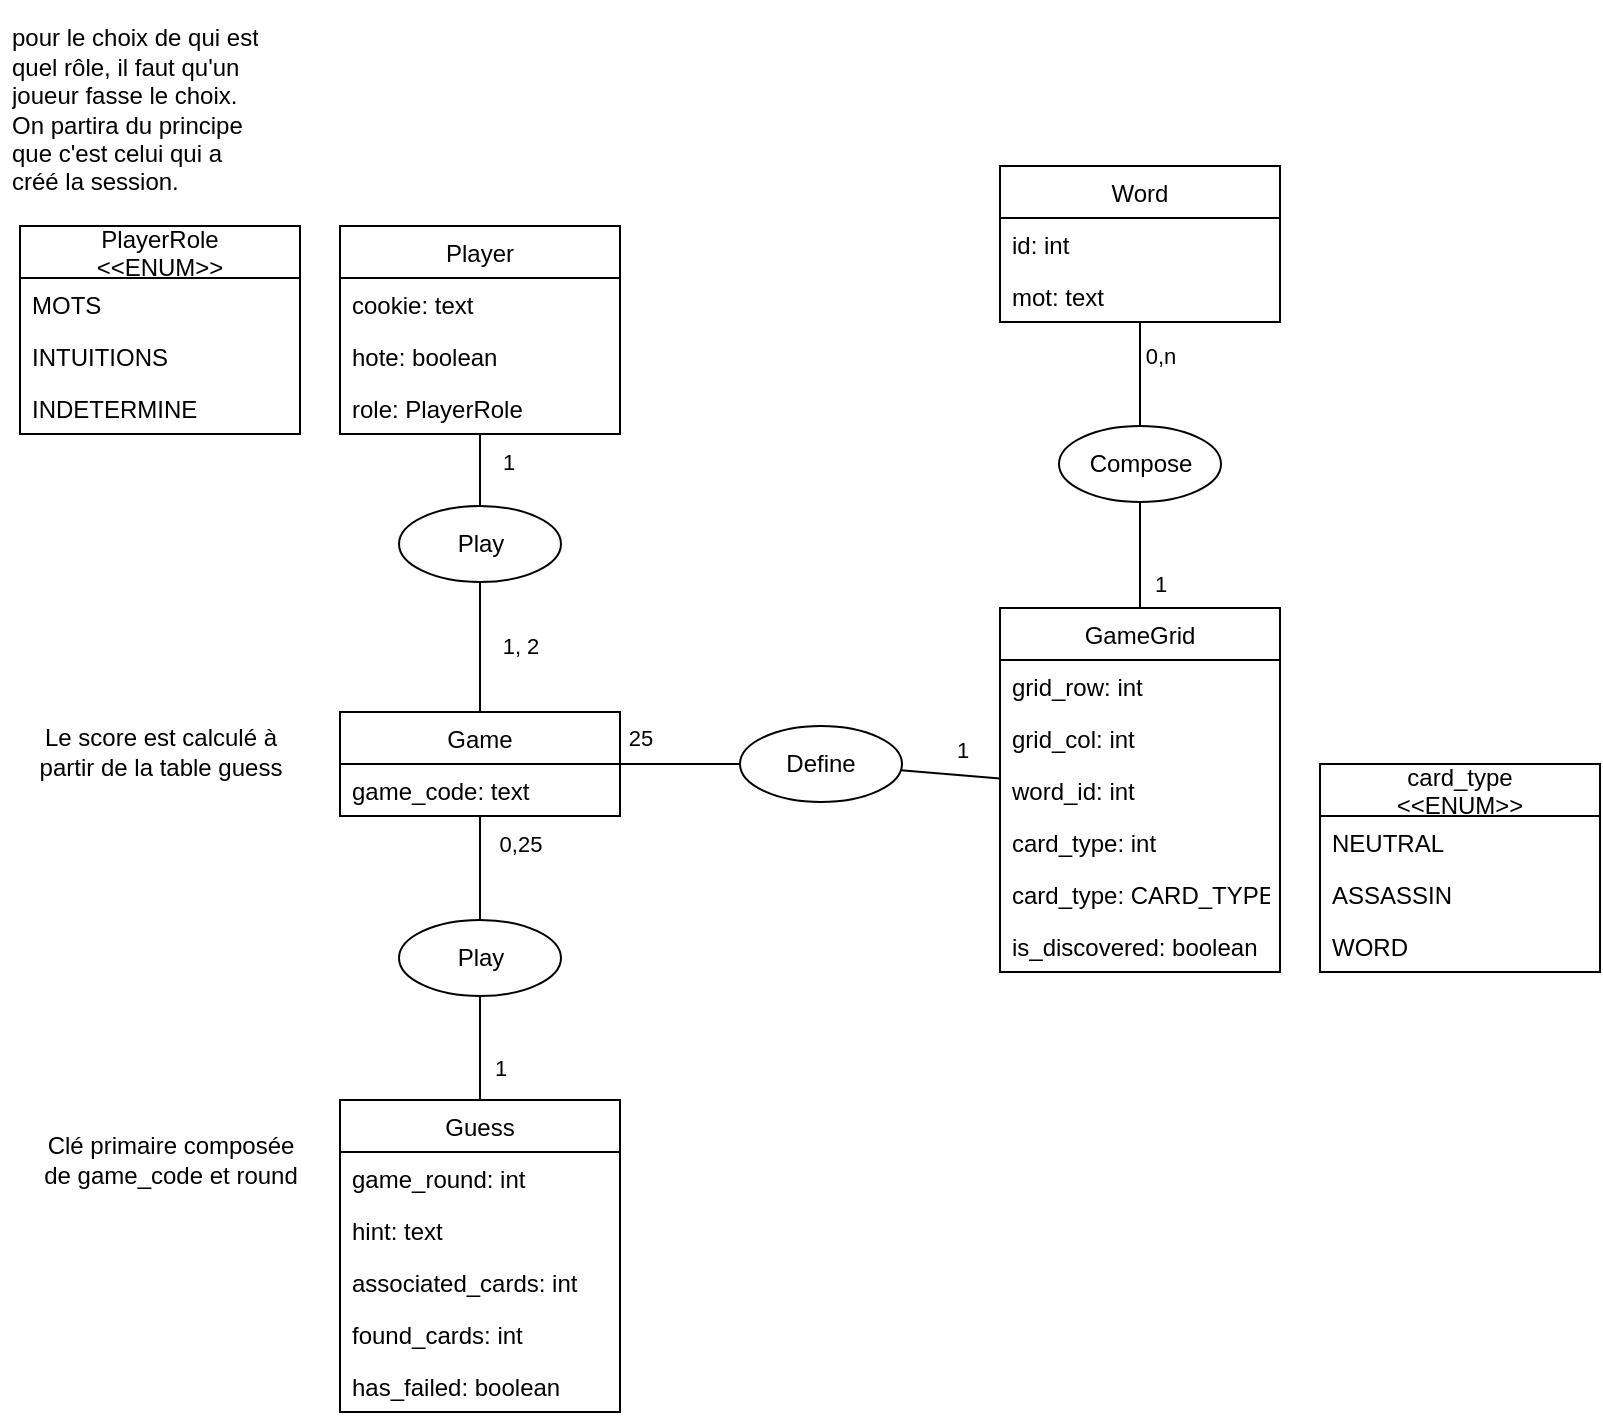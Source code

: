 <mxfile version="24.0.4" type="device" pages="2">
  <diagram id="h4qy9qMXhf4A3E8qXzfu" name="entité-relations">
    <mxGraphModel dx="1434" dy="754" grid="1" gridSize="10" guides="1" tooltips="1" connect="1" arrows="1" fold="1" page="1" pageScale="1" pageWidth="850" pageHeight="1100" math="0" shadow="0">
      <root>
        <mxCell id="0" />
        <mxCell id="1" parent="0" />
        <mxCell id="11" value="GameGrid" style="swimlane;fontStyle=0;childLayout=stackLayout;horizontal=1;startSize=26;fillColor=none;horizontalStack=0;resizeParent=1;resizeParentMax=0;resizeLast=0;collapsible=1;marginBottom=0;" parent="1" vertex="1">
          <mxGeometry x="510" y="314" width="140" height="182" as="geometry" />
        </mxCell>
        <mxCell id="43" value="grid_row: int" style="text;strokeColor=none;fillColor=none;align=left;verticalAlign=top;spacingLeft=4;spacingRight=4;overflow=hidden;rotatable=0;points=[[0,0.5],[1,0.5]];portConstraint=eastwest;" parent="11" vertex="1">
          <mxGeometry y="26" width="140" height="26" as="geometry" />
        </mxCell>
        <mxCell id="44" value="grid_col: int" style="text;strokeColor=none;fillColor=none;align=left;verticalAlign=top;spacingLeft=4;spacingRight=4;overflow=hidden;rotatable=0;points=[[0,0.5],[1,0.5]];portConstraint=eastwest;" parent="11" vertex="1">
          <mxGeometry y="52" width="140" height="26" as="geometry" />
        </mxCell>
        <mxCell id="mXp4aYVHo92_j6GYXBpD-50" value="word_id: int" style="text;strokeColor=none;fillColor=none;align=left;verticalAlign=top;spacingLeft=4;spacingRight=4;overflow=hidden;rotatable=0;points=[[0,0.5],[1,0.5]];portConstraint=eastwest;" parent="11" vertex="1">
          <mxGeometry y="78" width="140" height="26" as="geometry" />
        </mxCell>
        <mxCell id="mXp4aYVHo92_j6GYXBpD-67" value="card_type: int" style="text;strokeColor=none;fillColor=none;align=left;verticalAlign=top;spacingLeft=4;spacingRight=4;overflow=hidden;rotatable=0;points=[[0,0.5],[1,0.5]];portConstraint=eastwest;" parent="11" vertex="1">
          <mxGeometry y="104" width="140" height="26" as="geometry" />
        </mxCell>
        <mxCell id="50" value="card_type: CARD_TYPE" style="text;strokeColor=none;fillColor=none;align=left;verticalAlign=top;spacingLeft=4;spacingRight=4;overflow=hidden;rotatable=0;points=[[0,0.5],[1,0.5]];portConstraint=eastwest;" parent="11" vertex="1">
          <mxGeometry y="130" width="140" height="26" as="geometry" />
        </mxCell>
        <mxCell id="mXp4aYVHo92_j6GYXBpD-68" value="is_discovered: boolean" style="text;strokeColor=none;fillColor=none;align=left;verticalAlign=top;spacingLeft=4;spacingRight=4;overflow=hidden;rotatable=0;points=[[0,0.5],[1,0.5]];portConstraint=eastwest;" parent="11" vertex="1">
          <mxGeometry y="156" width="140" height="26" as="geometry" />
        </mxCell>
        <mxCell id="12" value="Player" style="swimlane;fontStyle=0;childLayout=stackLayout;horizontal=1;startSize=26;fillColor=none;horizontalStack=0;resizeParent=1;resizeParentMax=0;resizeLast=0;collapsible=1;marginBottom=0;" parent="1" vertex="1">
          <mxGeometry x="180" y="123" width="140" height="104" as="geometry" />
        </mxCell>
        <mxCell id="48" value="cookie: text" style="text;strokeColor=none;fillColor=none;align=left;verticalAlign=top;spacingLeft=4;spacingRight=4;overflow=hidden;rotatable=0;points=[[0,0.5],[1,0.5]];portConstraint=eastwest;" parent="12" vertex="1">
          <mxGeometry y="26" width="140" height="26" as="geometry" />
        </mxCell>
        <mxCell id="21" value="hote: boolean" style="text;strokeColor=none;fillColor=none;align=left;verticalAlign=top;spacingLeft=4;spacingRight=4;overflow=hidden;rotatable=0;points=[[0,0.5],[1,0.5]];portConstraint=eastwest;" parent="12" vertex="1">
          <mxGeometry y="52" width="140" height="26" as="geometry" />
        </mxCell>
        <mxCell id="26" value="role: PlayerRole" style="text;strokeColor=none;fillColor=none;align=left;verticalAlign=top;spacingLeft=4;spacingRight=4;overflow=hidden;rotatable=0;points=[[0,0.5],[1,0.5]];portConstraint=eastwest;" parent="12" vertex="1">
          <mxGeometry y="78" width="140" height="26" as="geometry" />
        </mxCell>
        <mxCell id="13" value="Game" style="swimlane;fontStyle=0;childLayout=stackLayout;horizontal=1;startSize=26;fillColor=none;horizontalStack=0;resizeParent=1;resizeParentMax=0;resizeLast=0;collapsible=1;marginBottom=0;" parent="1" vertex="1">
          <mxGeometry x="180" y="366" width="140" height="52" as="geometry" />
        </mxCell>
        <mxCell id="18" value="game_code: text" style="text;strokeColor=none;fillColor=none;align=left;verticalAlign=top;spacingLeft=4;spacingRight=4;overflow=hidden;rotatable=0;points=[[0,0.5],[1,0.5]];portConstraint=eastwest;" parent="13" vertex="1">
          <mxGeometry y="26" width="140" height="26" as="geometry" />
        </mxCell>
        <mxCell id="27" value="PlayerRole&#xa;&lt;&lt;ENUM&gt;&gt;" style="swimlane;fontStyle=0;childLayout=stackLayout;horizontal=1;startSize=26;fillColor=none;horizontalStack=0;resizeParent=1;resizeParentMax=0;resizeLast=0;collapsible=1;marginBottom=0;" parent="1" vertex="1">
          <mxGeometry x="20" y="123" width="140" height="104" as="geometry" />
        </mxCell>
        <mxCell id="28" value="MOTS" style="text;strokeColor=none;fillColor=none;align=left;verticalAlign=top;spacingLeft=4;spacingRight=4;overflow=hidden;rotatable=0;points=[[0,0.5],[1,0.5]];portConstraint=eastwest;" parent="27" vertex="1">
          <mxGeometry y="26" width="140" height="26" as="geometry" />
        </mxCell>
        <mxCell id="29" value="INTUITIONS" style="text;strokeColor=none;fillColor=none;align=left;verticalAlign=top;spacingLeft=4;spacingRight=4;overflow=hidden;rotatable=0;points=[[0,0.5],[1,0.5]];portConstraint=eastwest;" parent="27" vertex="1">
          <mxGeometry y="52" width="140" height="26" as="geometry" />
        </mxCell>
        <mxCell id="30" value="INDETERMINE" style="text;strokeColor=none;fillColor=none;align=left;verticalAlign=top;spacingLeft=4;spacingRight=4;overflow=hidden;rotatable=0;points=[[0,0.5],[1,0.5]];portConstraint=eastwest;" parent="27" vertex="1">
          <mxGeometry y="78" width="140" height="26" as="geometry" />
        </mxCell>
        <mxCell id="37" value="1" style="edgeLabel;html=1;align=center;verticalAlign=middle;resizable=0;points=[];" parent="1" vertex="1" connectable="0">
          <mxGeometry x="270" y="243.0" as="geometry">
            <mxPoint x="-6" y="-2" as="offset" />
          </mxGeometry>
        </mxCell>
        <mxCell id="42" value="Word" style="swimlane;fontStyle=0;childLayout=stackLayout;horizontal=1;startSize=26;fillColor=none;horizontalStack=0;resizeParent=1;resizeParentMax=0;resizeLast=0;collapsible=1;marginBottom=0;" parent="1" vertex="1">
          <mxGeometry x="510" y="93" width="140" height="78" as="geometry" />
        </mxCell>
        <mxCell id="mXp4aYVHo92_j6GYXBpD-48" value="id: int" style="text;strokeColor=none;fillColor=none;align=left;verticalAlign=top;spacingLeft=4;spacingRight=4;overflow=hidden;rotatable=0;points=[[0,0.5],[1,0.5]];portConstraint=eastwest;" parent="42" vertex="1">
          <mxGeometry y="26" width="140" height="26" as="geometry" />
        </mxCell>
        <mxCell id="mXp4aYVHo92_j6GYXBpD-49" value="mot: text" style="text;strokeColor=none;fillColor=none;align=left;verticalAlign=top;spacingLeft=4;spacingRight=4;overflow=hidden;rotatable=0;points=[[0,0.5],[1,0.5]];portConstraint=eastwest;" parent="42" vertex="1">
          <mxGeometry y="52" width="140" height="26" as="geometry" />
        </mxCell>
        <mxCell id="23" value="pour le choix de qui est&lt;br&gt;quel rôle, il faut qu&#39;un&lt;br&gt;joueur fasse le choix.&lt;br&gt;On partira du principe&lt;br&gt;que c&#39;est celui qui a&lt;br&gt;créé la session." style="text;html=1;strokeColor=none;fillColor=none;align=left;verticalAlign=middle;spacingLeft=4;spacingRight=4;overflow=hidden;rotatable=0;points=[[0,0.5],[1,0.5]];portConstraint=eastwest;" parent="1" vertex="1">
          <mxGeometry x="10" y="10" width="160" height="110" as="geometry" />
        </mxCell>
        <mxCell id="mXp4aYVHo92_j6GYXBpD-55" value="Define" style="ellipse;whiteSpace=wrap;html=1;fontStyle=0" parent="1" vertex="1">
          <mxGeometry x="380" y="373" width="81" height="38" as="geometry" />
        </mxCell>
        <mxCell id="mXp4aYVHo92_j6GYXBpD-56" value="1, 2" style="edgeLabel;html=1;align=center;verticalAlign=middle;resizable=0;points=[];" parent="1" vertex="1" connectable="0">
          <mxGeometry x="270" y="333.003" as="geometry" />
        </mxCell>
        <mxCell id="mXp4aYVHo92_j6GYXBpD-57" value="Play" style="ellipse;whiteSpace=wrap;html=1;fontStyle=0" parent="1" vertex="1">
          <mxGeometry x="209.5" y="263" width="81" height="38" as="geometry" />
        </mxCell>
        <mxCell id="mXp4aYVHo92_j6GYXBpD-58" style="edgeStyle=none;html=1;endArrow=none;endFill=0;strokeWidth=1;" parent="1" source="mXp4aYVHo92_j6GYXBpD-57" target="12" edge="1">
          <mxGeometry relative="1" as="geometry">
            <mxPoint x="470" y="263.0" as="sourcePoint" />
            <mxPoint x="470" y="177" as="targetPoint" />
          </mxGeometry>
        </mxCell>
        <mxCell id="mXp4aYVHo92_j6GYXBpD-60" style="edgeStyle=none;html=1;endArrow=none;endFill=0;strokeWidth=1;" parent="1" source="13" target="mXp4aYVHo92_j6GYXBpD-57" edge="1">
          <mxGeometry relative="1" as="geometry">
            <mxPoint x="260" y="273" as="sourcePoint" />
            <mxPoint x="260" y="207" as="targetPoint" />
          </mxGeometry>
        </mxCell>
        <mxCell id="mXp4aYVHo92_j6GYXBpD-61" style="edgeStyle=none;html=1;endArrow=none;endFill=0;strokeWidth=1;" parent="1" source="mXp4aYVHo92_j6GYXBpD-62" target="42" edge="1">
          <mxGeometry relative="1" as="geometry">
            <mxPoint x="579.58" y="253" as="sourcePoint" />
            <mxPoint x="579.58" y="201" as="targetPoint" />
          </mxGeometry>
        </mxCell>
        <mxCell id="mXp4aYVHo92_j6GYXBpD-82" value="0,n" style="edgeLabel;html=1;align=center;verticalAlign=middle;resizable=0;points=[];" parent="mXp4aYVHo92_j6GYXBpD-61" vertex="1" connectable="0">
          <mxGeometry x="0.487" y="-1" relative="1" as="geometry">
            <mxPoint x="9" y="3" as="offset" />
          </mxGeometry>
        </mxCell>
        <mxCell id="mXp4aYVHo92_j6GYXBpD-62" value="Compose" style="ellipse;whiteSpace=wrap;html=1;fontStyle=0" parent="1" vertex="1">
          <mxGeometry x="539.5" y="223" width="81" height="38" as="geometry" />
        </mxCell>
        <mxCell id="mXp4aYVHo92_j6GYXBpD-64" style="edgeStyle=none;html=1;endArrow=none;endFill=0;strokeWidth=1;entryX=0.5;entryY=1;entryDx=0;entryDy=0;" parent="1" source="11" target="mXp4aYVHo92_j6GYXBpD-62" edge="1">
          <mxGeometry relative="1" as="geometry">
            <mxPoint x="590" y="263" as="sourcePoint" />
            <mxPoint x="590" y="211.0" as="targetPoint" />
          </mxGeometry>
        </mxCell>
        <mxCell id="mXp4aYVHo92_j6GYXBpD-83" value="1" style="edgeLabel;html=1;align=center;verticalAlign=middle;resizable=0;points=[];" parent="mXp4aYVHo92_j6GYXBpD-64" vertex="1" connectable="0">
          <mxGeometry x="-0.572" relative="1" as="geometry">
            <mxPoint x="10" y="-1" as="offset" />
          </mxGeometry>
        </mxCell>
        <mxCell id="mXp4aYVHo92_j6GYXBpD-65" style="edgeStyle=none;html=1;endArrow=none;endFill=0;strokeWidth=1;" parent="1" source="mXp4aYVHo92_j6GYXBpD-55" target="13" edge="1">
          <mxGeometry relative="1" as="geometry">
            <mxPoint x="590" y="360" as="sourcePoint" />
            <mxPoint x="590" y="301.0" as="targetPoint" />
          </mxGeometry>
        </mxCell>
        <mxCell id="mXp4aYVHo92_j6GYXBpD-86" value="25" style="edgeLabel;html=1;align=center;verticalAlign=middle;resizable=0;points=[];" parent="mXp4aYVHo92_j6GYXBpD-65" vertex="1" connectable="0">
          <mxGeometry x="0.44" y="-3" relative="1" as="geometry">
            <mxPoint x="-7" y="-10" as="offset" />
          </mxGeometry>
        </mxCell>
        <mxCell id="mXp4aYVHo92_j6GYXBpD-66" style="edgeStyle=none;html=1;endArrow=none;endFill=0;strokeWidth=1;" parent="1" source="mXp4aYVHo92_j6GYXBpD-55" target="11" edge="1">
          <mxGeometry relative="1" as="geometry">
            <mxPoint x="390.0" y="402" as="sourcePoint" />
            <mxPoint x="330" y="402" as="targetPoint" />
          </mxGeometry>
        </mxCell>
        <mxCell id="mXp4aYVHo92_j6GYXBpD-85" value="1" style="edgeLabel;html=1;align=center;verticalAlign=middle;resizable=0;points=[];" parent="mXp4aYVHo92_j6GYXBpD-66" vertex="1" connectable="0">
          <mxGeometry x="0.36" relative="1" as="geometry">
            <mxPoint x="-4" y="-13" as="offset" />
          </mxGeometry>
        </mxCell>
        <mxCell id="mXp4aYVHo92_j6GYXBpD-69" value="Guess" style="swimlane;fontStyle=0;childLayout=stackLayout;horizontal=1;startSize=26;fillColor=none;horizontalStack=0;resizeParent=1;resizeParentMax=0;resizeLast=0;collapsible=1;marginBottom=0;" parent="1" vertex="1">
          <mxGeometry x="180" y="560" width="140" height="156" as="geometry" />
        </mxCell>
        <mxCell id="mXp4aYVHo92_j6GYXBpD-73" value="game_round: int" style="text;strokeColor=none;fillColor=none;align=left;verticalAlign=top;spacingLeft=4;spacingRight=4;overflow=hidden;rotatable=0;points=[[0,0.5],[1,0.5]];portConstraint=eastwest;" parent="mXp4aYVHo92_j6GYXBpD-69" vertex="1">
          <mxGeometry y="26" width="140" height="26" as="geometry" />
        </mxCell>
        <mxCell id="mXp4aYVHo92_j6GYXBpD-70" value="hint: text" style="text;strokeColor=none;fillColor=none;align=left;verticalAlign=top;spacingLeft=4;spacingRight=4;overflow=hidden;rotatable=0;points=[[0,0.5],[1,0.5]];portConstraint=eastwest;" parent="mXp4aYVHo92_j6GYXBpD-69" vertex="1">
          <mxGeometry y="52" width="140" height="26" as="geometry" />
        </mxCell>
        <mxCell id="mXp4aYVHo92_j6GYXBpD-71" value="associated_cards: int" style="text;strokeColor=none;fillColor=none;align=left;verticalAlign=top;spacingLeft=4;spacingRight=4;overflow=hidden;rotatable=0;points=[[0,0.5],[1,0.5]];portConstraint=eastwest;" parent="mXp4aYVHo92_j6GYXBpD-69" vertex="1">
          <mxGeometry y="78" width="140" height="26" as="geometry" />
        </mxCell>
        <mxCell id="mXp4aYVHo92_j6GYXBpD-72" value="found_cards: int" style="text;strokeColor=none;fillColor=none;align=left;verticalAlign=top;spacingLeft=4;spacingRight=4;overflow=hidden;rotatable=0;points=[[0,0.5],[1,0.5]];portConstraint=eastwest;" parent="mXp4aYVHo92_j6GYXBpD-69" vertex="1">
          <mxGeometry y="104" width="140" height="26" as="geometry" />
        </mxCell>
        <mxCell id="mXp4aYVHo92_j6GYXBpD-74" value="has_failed: boolean" style="text;strokeColor=none;fillColor=none;align=left;verticalAlign=top;spacingLeft=4;spacingRight=4;overflow=hidden;rotatable=0;points=[[0,0.5],[1,0.5]];portConstraint=eastwest;" parent="mXp4aYVHo92_j6GYXBpD-69" vertex="1">
          <mxGeometry y="130" width="140" height="26" as="geometry" />
        </mxCell>
        <mxCell id="mXp4aYVHo92_j6GYXBpD-78" value="Play" style="ellipse;whiteSpace=wrap;html=1;fontStyle=0" parent="1" vertex="1">
          <mxGeometry x="209.5" y="470" width="81" height="38" as="geometry" />
        </mxCell>
        <mxCell id="mXp4aYVHo92_j6GYXBpD-79" style="edgeStyle=none;html=1;endArrow=none;endFill=0;strokeWidth=1;" parent="1" source="mXp4aYVHo92_j6GYXBpD-78" target="13" edge="1">
          <mxGeometry relative="1" as="geometry">
            <mxPoint x="260" y="483.0" as="sourcePoint" />
            <mxPoint x="260" y="447.0" as="targetPoint" />
          </mxGeometry>
        </mxCell>
        <mxCell id="mXp4aYVHo92_j6GYXBpD-88" value="0,25" style="edgeLabel;html=1;align=center;verticalAlign=middle;resizable=0;points=[];" parent="mXp4aYVHo92_j6GYXBpD-79" vertex="1" connectable="0">
          <mxGeometry x="0.596" relative="1" as="geometry">
            <mxPoint x="20" y="3" as="offset" />
          </mxGeometry>
        </mxCell>
        <mxCell id="mXp4aYVHo92_j6GYXBpD-80" style="edgeStyle=none;html=1;endArrow=none;endFill=0;strokeWidth=1;" parent="1" source="mXp4aYVHo92_j6GYXBpD-78" target="mXp4aYVHo92_j6GYXBpD-69" edge="1">
          <mxGeometry relative="1" as="geometry">
            <mxPoint x="270" y="283.0" as="sourcePoint" />
            <mxPoint x="270" y="247.0" as="targetPoint" />
          </mxGeometry>
        </mxCell>
        <mxCell id="mXp4aYVHo92_j6GYXBpD-87" value="1" style="edgeLabel;html=1;align=center;verticalAlign=middle;resizable=0;points=[];" parent="mXp4aYVHo92_j6GYXBpD-80" vertex="1" connectable="0">
          <mxGeometry x="0.365" y="1" relative="1" as="geometry">
            <mxPoint x="9" as="offset" />
          </mxGeometry>
        </mxCell>
        <mxCell id="mXp4aYVHo92_j6GYXBpD-84" value="Le score est calculé à&lt;br&gt;partir de la table guess" style="text;html=1;align=center;verticalAlign=middle;resizable=0;points=[];autosize=1;strokeColor=none;fillColor=none;" parent="1" vertex="1">
          <mxGeometry x="20" y="366" width="140" height="40" as="geometry" />
        </mxCell>
        <mxCell id="mXp4aYVHo92_j6GYXBpD-89" value="Clé primaire composée&lt;br&gt;de game_code et round" style="text;html=1;align=center;verticalAlign=middle;resizable=0;points=[];autosize=1;strokeColor=none;fillColor=none;" parent="1" vertex="1">
          <mxGeometry x="20" y="570" width="150" height="40" as="geometry" />
        </mxCell>
        <mxCell id="49" value="&lt;div style=&quot;color: rgb(204, 204, 204); background-color: rgb(31, 31, 31); font-family: Consolas, &amp;quot;Courier New&amp;quot;, monospace; font-weight: normal; font-size: 14px; line-height: 19px;&quot;&gt;&lt;br&gt;&lt;/div&gt;" style="text;whiteSpace=wrap;html=1;" parent="1" vertex="1">
          <mxGeometry x="700" y="560" width="100" height="40" as="geometry" />
        </mxCell>
        <mxCell id="VL1pYmrcVqewwupCT7RN-50" value="card_type&#xa;&lt;&lt;ENUM&gt;&gt;" style="swimlane;fontStyle=0;childLayout=stackLayout;horizontal=1;startSize=26;fillColor=none;horizontalStack=0;resizeParent=1;resizeParentMax=0;resizeLast=0;collapsible=1;marginBottom=0;" vertex="1" parent="1">
          <mxGeometry x="670" y="392" width="140" height="104" as="geometry" />
        </mxCell>
        <mxCell id="VL1pYmrcVqewwupCT7RN-51" value="NEUTRAL" style="text;strokeColor=none;fillColor=none;align=left;verticalAlign=top;spacingLeft=4;spacingRight=4;overflow=hidden;rotatable=0;points=[[0,0.5],[1,0.5]];portConstraint=eastwest;" vertex="1" parent="VL1pYmrcVqewwupCT7RN-50">
          <mxGeometry y="26" width="140" height="26" as="geometry" />
        </mxCell>
        <mxCell id="VL1pYmrcVqewwupCT7RN-52" value="ASSASSIN" style="text;strokeColor=none;fillColor=none;align=left;verticalAlign=top;spacingLeft=4;spacingRight=4;overflow=hidden;rotatable=0;points=[[0,0.5],[1,0.5]];portConstraint=eastwest;" vertex="1" parent="VL1pYmrcVqewwupCT7RN-50">
          <mxGeometry y="52" width="140" height="26" as="geometry" />
        </mxCell>
        <mxCell id="VL1pYmrcVqewwupCT7RN-53" value="WORD" style="text;strokeColor=none;fillColor=none;align=left;verticalAlign=top;spacingLeft=4;spacingRight=4;overflow=hidden;rotatable=0;points=[[0,0.5],[1,0.5]];portConstraint=eastwest;" vertex="1" parent="VL1pYmrcVqewwupCT7RN-50">
          <mxGeometry y="78" width="140" height="26" as="geometry" />
        </mxCell>
      </root>
    </mxGraphModel>
  </diagram>
  <diagram id="oIaLXJdX5YXbCFwSPHZn" name="Page-2">
    <mxGraphModel dx="724" dy="779" grid="1" gridSize="10" guides="1" tooltips="1" connect="1" arrows="1" fold="1" page="1" pageScale="1" pageWidth="850" pageHeight="1100" math="0" shadow="0">
      <root>
        <mxCell id="0" />
        <mxCell id="1" parent="0" />
        <mxCell id="gBbnrylQiP7jOOHIfmIO-2" value="Joueur 1" style="shape=umlLifeline;perimeter=lifelinePerimeter;whiteSpace=wrap;html=1;container=1;collapsible=0;recursiveResize=0;outlineConnect=0;lifelineDashed=0;" vertex="1" parent="1">
          <mxGeometry x="40" y="40" width="100" height="300" as="geometry" />
        </mxCell>
        <mxCell id="gBbnrylQiP7jOOHIfmIO-11" value="" style="html=1;verticalAlign=bottom;labelBackgroundColor=none;endArrow=block;endFill=1;strokeWidth=1;" edge="1" parent="gBbnrylQiP7jOOHIfmIO-2">
          <mxGeometry width="160" relative="1" as="geometry">
            <mxPoint x="50" y="210" as="sourcePoint" />
            <mxPoint x="489.5" y="210" as="targetPoint" />
          </mxGeometry>
        </mxCell>
        <mxCell id="gBbnrylQiP7jOOHIfmIO-12" value="POST /api/ws-connect/:game_code" style="edgeLabel;html=1;align=center;verticalAlign=middle;resizable=0;points=[];" vertex="1" connectable="0" parent="gBbnrylQiP7jOOHIfmIO-11">
          <mxGeometry x="-0.445" y="3" relative="1" as="geometry">
            <mxPoint x="-22" y="-7" as="offset" />
          </mxGeometry>
        </mxCell>
        <mxCell id="gBbnrylQiP7jOOHIfmIO-3" value="Joueur 2" style="shape=umlLifeline;perimeter=lifelinePerimeter;whiteSpace=wrap;html=1;container=1;collapsible=0;recursiveResize=0;outlineConnect=0;lifelineDashed=0;" vertex="1" parent="1">
          <mxGeometry x="240" y="40" width="100" height="300" as="geometry" />
        </mxCell>
        <mxCell id="gBbnrylQiP7jOOHIfmIO-4" value="Serveur" style="shape=umlLifeline;perimeter=lifelinePerimeter;whiteSpace=wrap;html=1;container=1;collapsible=0;recursiveResize=0;outlineConnect=0;lifelineDashed=0;" vertex="1" parent="1">
          <mxGeometry x="480" y="40" width="100" height="300" as="geometry" />
        </mxCell>
        <mxCell id="gBbnrylQiP7jOOHIfmIO-9" value="" style="html=1;verticalAlign=bottom;labelBackgroundColor=none;endArrow=block;endFill=1;strokeWidth=1;" edge="1" parent="gBbnrylQiP7jOOHIfmIO-4">
          <mxGeometry width="160" relative="1" as="geometry">
            <mxPoint x="-190.5" y="270" as="sourcePoint" />
            <mxPoint x="49.5" y="270" as="targetPoint" />
          </mxGeometry>
        </mxCell>
        <mxCell id="gBbnrylQiP7jOOHIfmIO-10" value="POST /api/join-game/:game_code" style="edgeLabel;html=1;align=center;verticalAlign=middle;resizable=0;points=[];" vertex="1" connectable="0" parent="gBbnrylQiP7jOOHIfmIO-9">
          <mxGeometry x="-0.445" y="3" relative="1" as="geometry">
            <mxPoint x="44" y="-7" as="offset" />
          </mxGeometry>
        </mxCell>
        <mxCell id="gBbnrylQiP7jOOHIfmIO-5" value="" style="html=1;verticalAlign=bottom;labelBackgroundColor=none;endArrow=block;endFill=1;strokeWidth=1;" edge="1" parent="1" target="gBbnrylQiP7jOOHIfmIO-4">
          <mxGeometry width="160" relative="1" as="geometry">
            <mxPoint x="90" y="120" as="sourcePoint" />
            <mxPoint x="250" y="120" as="targetPoint" />
          </mxGeometry>
        </mxCell>
        <mxCell id="gBbnrylQiP7jOOHIfmIO-6" value="POST /api/new-game" style="edgeLabel;html=1;align=center;verticalAlign=middle;resizable=0;points=[];" vertex="1" connectable="0" parent="gBbnrylQiP7jOOHIfmIO-5">
          <mxGeometry x="-0.445" y="3" relative="1" as="geometry">
            <mxPoint x="-22" y="-7" as="offset" />
          </mxGeometry>
        </mxCell>
        <mxCell id="gBbnrylQiP7jOOHIfmIO-7" value="" style="html=1;verticalAlign=bottom;labelBackgroundColor=none;endArrow=block;endFill=1;strokeWidth=1;" edge="1" parent="1" source="gBbnrylQiP7jOOHIfmIO-4" target="gBbnrylQiP7jOOHIfmIO-2">
          <mxGeometry width="160" relative="1" as="geometry">
            <mxPoint x="320" y="220" as="sourcePoint" />
            <mxPoint x="759.5" y="220" as="targetPoint" />
          </mxGeometry>
        </mxCell>
        <mxCell id="gBbnrylQiP7jOOHIfmIO-8" value="renvoie le code" style="edgeLabel;html=1;align=center;verticalAlign=middle;resizable=0;points=[];" vertex="1" connectable="0" parent="gBbnrylQiP7jOOHIfmIO-7">
          <mxGeometry x="-0.445" y="3" relative="1" as="geometry">
            <mxPoint y="-13" as="offset" />
          </mxGeometry>
        </mxCell>
      </root>
    </mxGraphModel>
  </diagram>
</mxfile>
